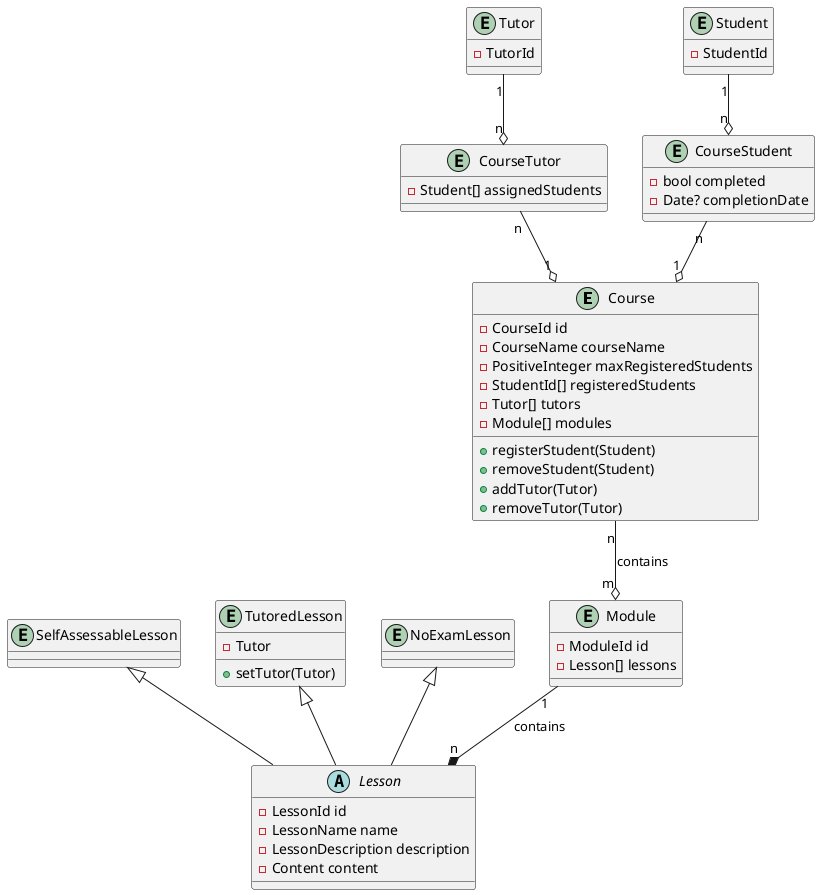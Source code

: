 @startuml

entity Course {
  - CourseId id
  - CourseName courseName
  - PositiveInteger maxRegisteredStudents
  - StudentId[] registeredStudents
  - Tutor[] tutors
  - Module[] modules
  + registerStudent(Student)
  + removeStudent(Student)
  + addTutor(Tutor)
  + removeTutor(Tutor)
}

entity CourseTutor {
    - Student[] assignedStudents
}

entity CourseStudent {
    - bool completed
    - Date? completionDate
}

entity Module {
  - ModuleId id
  - Lesson[] lessons
}

abstract Lesson {
  - LessonId id
  - LessonName name
  - LessonDescription description
  - Content content
}

entity SelfAssessableLesson {

}

entity TutoredLesson {
  - Tutor
  + setTutor(Tutor)
}

entity NoExamLesson {
}

entity Student {
  - StudentId
}
entity Tutor {
  - TutorId
}

SelfAssessableLesson <|-- Lesson
TutoredLesson <|-- Lesson
NoExamLesson <|-- Lesson

Course "n" --o "m" Module: contains
Module "1" --* "n" Lesson: contains

Student "1" --o "n" CourseStudent
CourseStudent "n" --o "1" Course

Tutor "1" --o "n" CourseTutor
CourseTutor "n" --o "1" Course


@enduml
